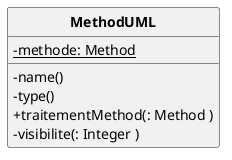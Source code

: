 @startuml

'UML GENER PAR CODE :)

skinparam style strictuml
skinparam classAttributeIconSize 0
skinparam classFontStyle Bold
hide empty members

class MethodUML{
-{static}methode: Method
-name()
-type()
+traitementMethod(: Method )
-visibilite(: Integer )

}
@enduml

